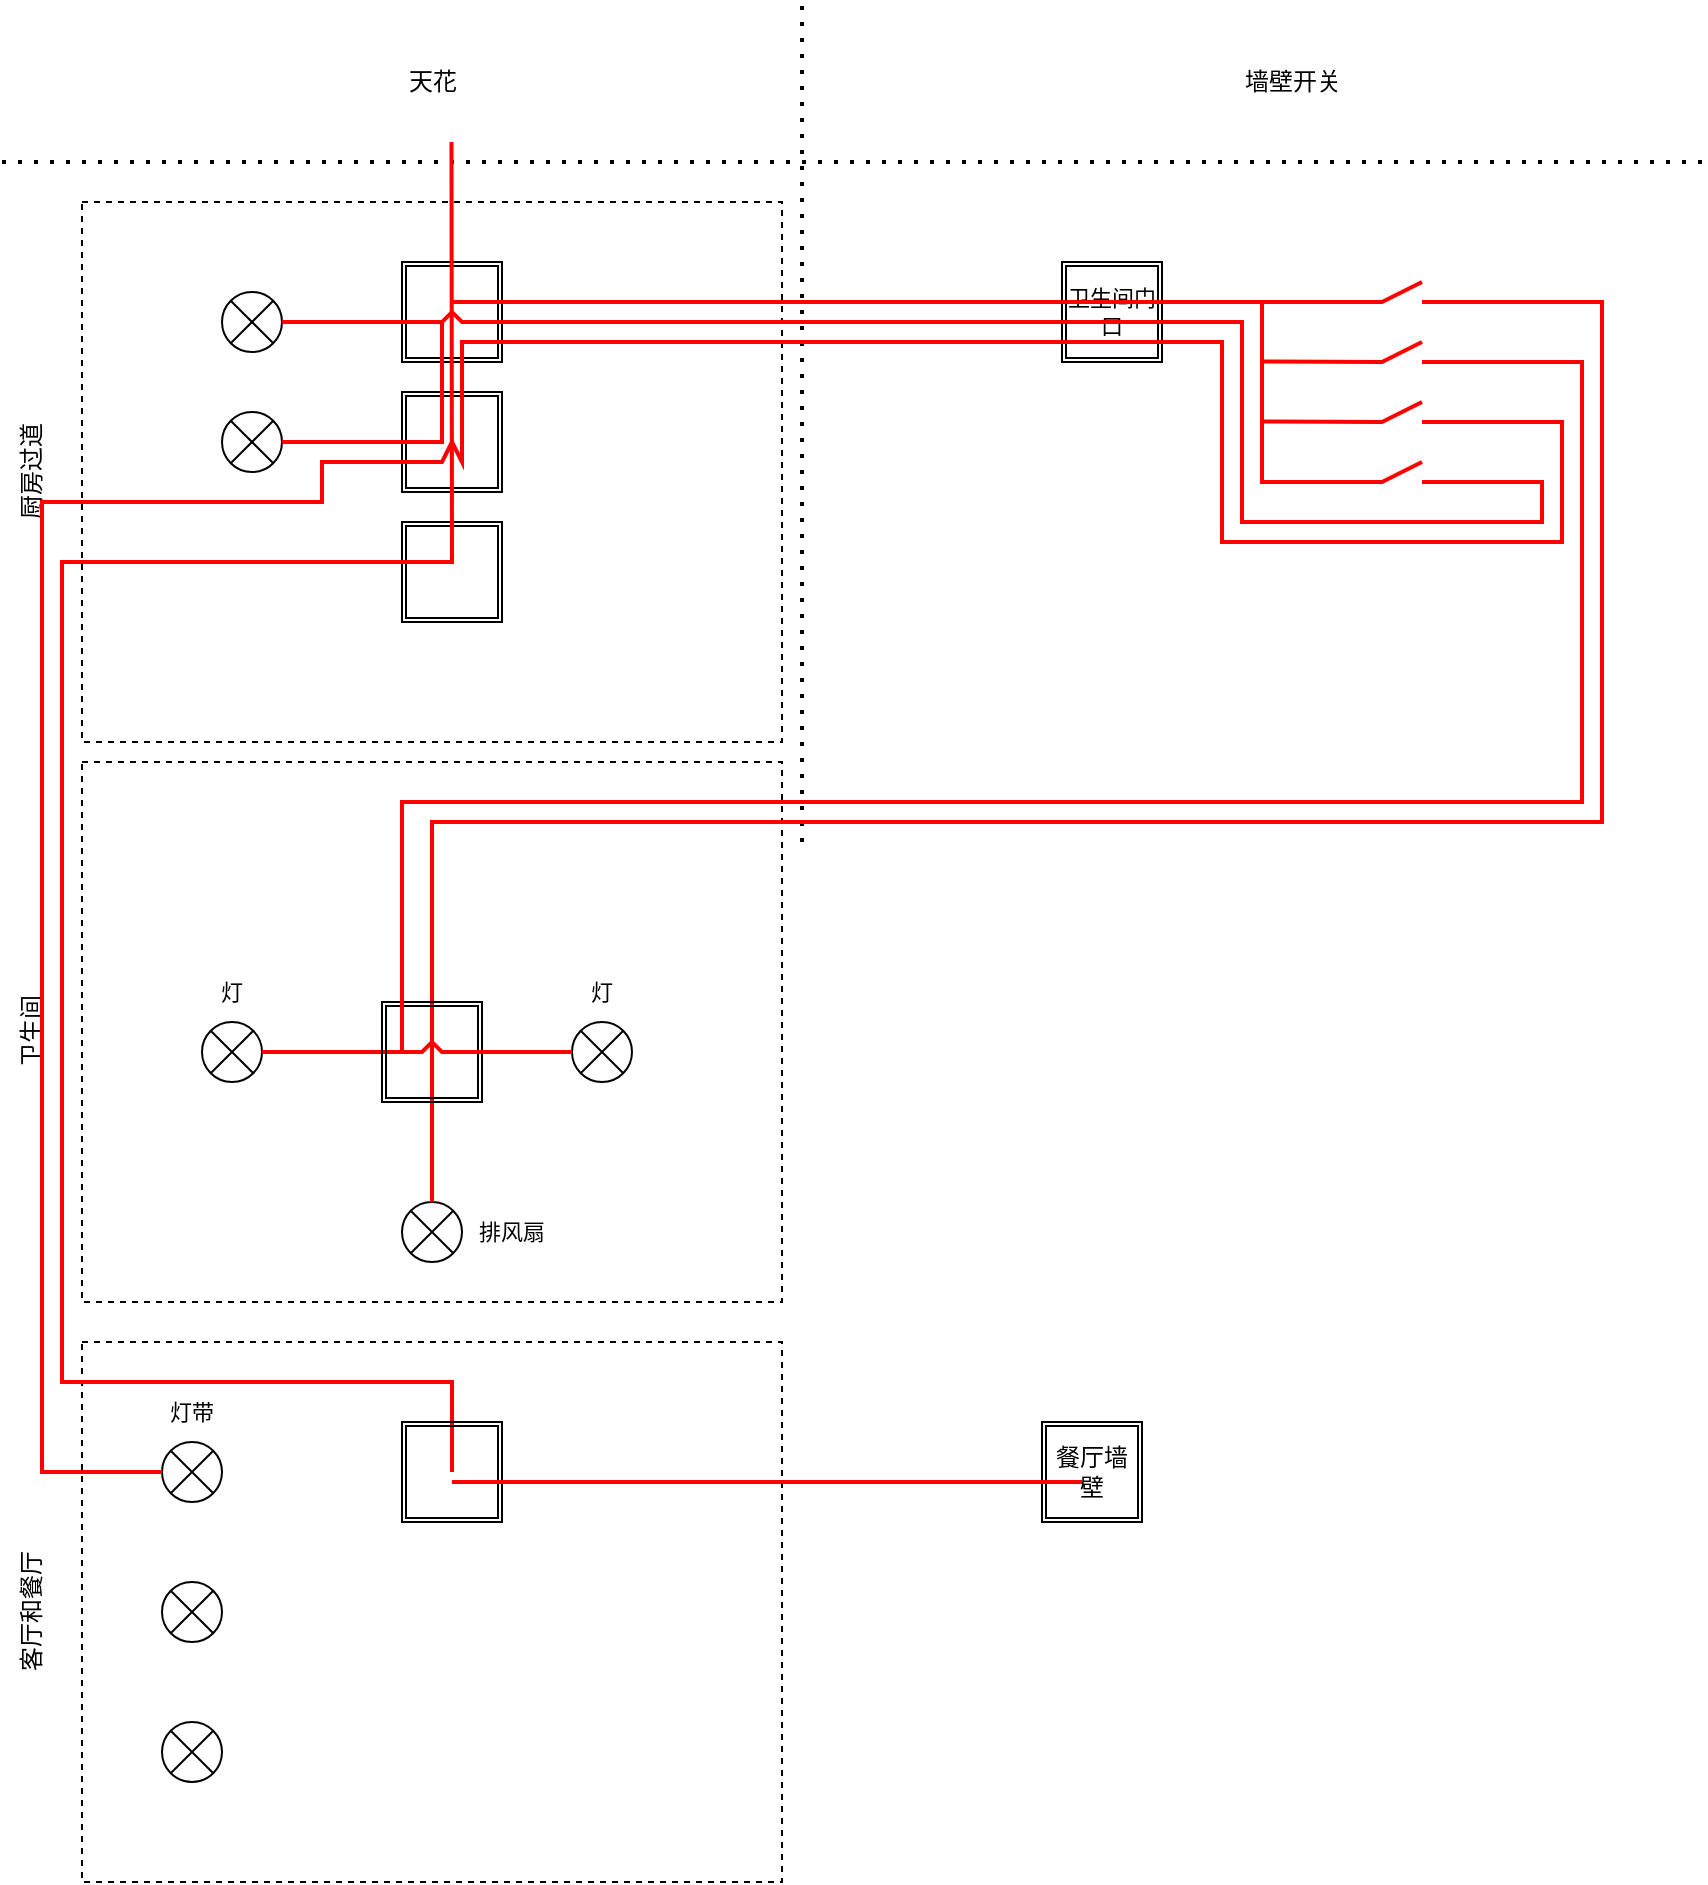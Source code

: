 <mxfile version="20.2.6" type="github">
  <diagram id="rTlfoWxQpPeoWhK9-V48" name="Page-1">
    <mxGraphModel dx="1742" dy="1717" grid="1" gridSize="10" guides="1" tooltips="1" connect="1" arrows="1" fold="1" page="1" pageScale="1" pageWidth="850" pageHeight="1100" math="0" shadow="0">
      <root>
        <mxCell id="0" />
        <mxCell id="1" parent="0" />
        <mxCell id="8kAA2Tu8r73QqAZFtogS-36" value="" style="verticalLabelPosition=bottom;verticalAlign=top;html=1;shape=mxgraph.basic.rect;fillColor2=none;strokeWidth=1;size=20;indent=5;fillColor=none;dashed=1;" parent="1" vertex="1">
          <mxGeometry x="40" y="670" width="350" height="270" as="geometry" />
        </mxCell>
        <mxCell id="8kAA2Tu8r73QqAZFtogS-14" value="" style="verticalLabelPosition=bottom;verticalAlign=top;html=1;shape=mxgraph.basic.rect;fillColor2=none;strokeWidth=1;size=20;indent=5;fillColor=none;dashed=1;" parent="1" vertex="1">
          <mxGeometry x="40" y="380" width="350" height="270" as="geometry" />
        </mxCell>
        <mxCell id="8kAA2Tu8r73QqAZFtogS-1" value="" style="endArrow=none;dashed=1;html=1;dashPattern=1 3;strokeWidth=2;rounded=0;" parent="1" edge="1">
          <mxGeometry width="50" height="50" relative="1" as="geometry">
            <mxPoint x="400" y="420" as="sourcePoint" />
            <mxPoint x="400" as="targetPoint" />
          </mxGeometry>
        </mxCell>
        <mxCell id="8kAA2Tu8r73QqAZFtogS-2" value="" style="endArrow=none;dashed=1;html=1;dashPattern=1 3;strokeWidth=2;rounded=0;" parent="1" edge="1">
          <mxGeometry width="50" height="50" relative="1" as="geometry">
            <mxPoint y="80" as="sourcePoint" />
            <mxPoint x="850" y="80" as="targetPoint" />
          </mxGeometry>
        </mxCell>
        <mxCell id="8kAA2Tu8r73QqAZFtogS-3" value="天花" style="text;html=1;align=center;verticalAlign=middle;resizable=0;points=[];autosize=1;strokeColor=none;fillColor=none;" parent="1" vertex="1">
          <mxGeometry x="190" y="25" width="50" height="30" as="geometry" />
        </mxCell>
        <mxCell id="8kAA2Tu8r73QqAZFtogS-4" value="墙壁开关" style="text;html=1;align=center;verticalAlign=middle;resizable=0;points=[];autosize=1;strokeColor=none;fillColor=none;" parent="1" vertex="1">
          <mxGeometry x="610" y="25" width="70" height="30" as="geometry" />
        </mxCell>
        <mxCell id="8kAA2Tu8r73QqAZFtogS-5" value="" style="verticalLabelPosition=bottom;verticalAlign=top;html=1;shape=mxgraph.basic.rect;fillColor2=none;strokeWidth=1;size=20;indent=5;fillColor=none;dashed=1;" parent="1" vertex="1">
          <mxGeometry x="40" y="100" width="350" height="270" as="geometry" />
        </mxCell>
        <mxCell id="8kAA2Tu8r73QqAZFtogS-6" value="厨房过道" style="text;html=1;align=center;verticalAlign=middle;resizable=0;points=[];autosize=1;strokeColor=none;fillColor=none;rotation=-90;" parent="1" vertex="1">
          <mxGeometry x="-20" y="220" width="70" height="30" as="geometry" />
        </mxCell>
        <mxCell id="8kAA2Tu8r73QqAZFtogS-7" value="" style="shape=sumEllipse;perimeter=ellipsePerimeter;whiteSpace=wrap;html=1;backgroundOutline=1;fillColor=none;" parent="1" vertex="1">
          <mxGeometry x="110" y="145" width="30" height="30" as="geometry" />
        </mxCell>
        <mxCell id="8kAA2Tu8r73QqAZFtogS-9" value="" style="shape=ext;double=1;whiteSpace=wrap;html=1;aspect=fixed;fillColor=none;flipV=1;" parent="1" vertex="1">
          <mxGeometry x="200" y="130" width="50" height="50" as="geometry" />
        </mxCell>
        <mxCell id="8kAA2Tu8r73QqAZFtogS-12" value="" style="shape=sumEllipse;perimeter=ellipsePerimeter;whiteSpace=wrap;html=1;backgroundOutline=1;fillColor=none;" parent="1" vertex="1">
          <mxGeometry x="110" y="205" width="30" height="30" as="geometry" />
        </mxCell>
        <mxCell id="8kAA2Tu8r73QqAZFtogS-13" value="" style="shape=sumEllipse;perimeter=ellipsePerimeter;whiteSpace=wrap;html=1;backgroundOutline=1;fillColor=none;" parent="1" vertex="1">
          <mxGeometry x="80" y="720" width="30" height="30" as="geometry" />
        </mxCell>
        <mxCell id="8kAA2Tu8r73QqAZFtogS-15" value="卫生间" style="text;html=1;align=center;verticalAlign=middle;resizable=0;points=[];autosize=1;strokeColor=none;fillColor=none;rotation=-90;" parent="1" vertex="1">
          <mxGeometry x="-15" y="500" width="60" height="30" as="geometry" />
        </mxCell>
        <mxCell id="8kAA2Tu8r73QqAZFtogS-17" value="" style="shape=sumEllipse;perimeter=ellipsePerimeter;whiteSpace=wrap;html=1;backgroundOutline=1;fillColor=none;" parent="1" vertex="1">
          <mxGeometry x="100" y="510" width="30" height="30" as="geometry" />
        </mxCell>
        <mxCell id="8kAA2Tu8r73QqAZFtogS-18" value="" style="shape=sumEllipse;perimeter=ellipsePerimeter;whiteSpace=wrap;html=1;backgroundOutline=1;fillColor=none;" parent="1" vertex="1">
          <mxGeometry x="200" y="600" width="30" height="30" as="geometry" />
        </mxCell>
        <mxCell id="8kAA2Tu8r73QqAZFtogS-19" value="&lt;font style=&quot;font-size: 11px;&quot;&gt;卫生间门口&lt;/font&gt;" style="shape=ext;double=1;whiteSpace=wrap;html=1;aspect=fixed;fillColor=none;flipV=1;fontSize=5;" parent="1" vertex="1">
          <mxGeometry x="530" y="130" width="50" height="50" as="geometry" />
        </mxCell>
        <mxCell id="8kAA2Tu8r73QqAZFtogS-20" value="" style="shape=ext;double=1;whiteSpace=wrap;html=1;aspect=fixed;fillColor=none;flipV=1;" parent="1" vertex="1">
          <mxGeometry x="200" y="195" width="50" height="50" as="geometry" />
        </mxCell>
        <mxCell id="8kAA2Tu8r73QqAZFtogS-21" value="" style="shape=ext;double=1;whiteSpace=wrap;html=1;aspect=fixed;fillColor=none;flipV=1;" parent="1" vertex="1">
          <mxGeometry x="200" y="260" width="50" height="50" as="geometry" />
        </mxCell>
        <mxCell id="8kAA2Tu8r73QqAZFtogS-23" value="" style="endArrow=none;html=1;rounded=0;fontSize=11;strokeColor=#FF0000;strokeWidth=2;" parent="1" edge="1">
          <mxGeometry width="50" height="50" relative="1" as="geometry">
            <mxPoint x="224.74" y="70" as="sourcePoint" />
            <mxPoint x="225" y="735" as="targetPoint" />
            <Array as="points">
              <mxPoint x="225" y="280" />
              <mxPoint x="30" y="280" />
              <mxPoint x="30" y="690" />
              <mxPoint x="225" y="690" />
            </Array>
          </mxGeometry>
        </mxCell>
        <mxCell id="8kAA2Tu8r73QqAZFtogS-24" value="" style="endArrow=none;html=1;rounded=0;fontSize=11;strokeColor=#FF0000;strokeWidth=2;" parent="1" edge="1">
          <mxGeometry x="40" y="100" width="50" height="50" relative="1" as="geometry">
            <mxPoint x="225" y="150" as="sourcePoint" />
            <mxPoint x="710" y="230" as="targetPoint" />
            <Array as="points">
              <mxPoint x="630" y="150" />
              <mxPoint x="630" y="240" />
              <mxPoint x="690" y="240" />
            </Array>
          </mxGeometry>
        </mxCell>
        <mxCell id="8kAA2Tu8r73QqAZFtogS-25" value="" style="endArrow=none;html=1;rounded=0;fontSize=11;strokeColor=#FF0000;strokeWidth=2;" parent="1" edge="1">
          <mxGeometry width="50" height="50" relative="1" as="geometry">
            <mxPoint x="630" y="150" as="sourcePoint" />
            <mxPoint x="710" y="140" as="targetPoint" />
            <Array as="points">
              <mxPoint x="690" y="150" />
            </Array>
          </mxGeometry>
        </mxCell>
        <mxCell id="8kAA2Tu8r73QqAZFtogS-26" value="" style="endArrow=none;html=1;rounded=0;fontSize=11;strokeColor=#FF0000;strokeWidth=2;" parent="1" edge="1">
          <mxGeometry width="50" height="50" relative="1" as="geometry">
            <mxPoint x="630" y="179.79" as="sourcePoint" />
            <mxPoint x="710" y="170" as="targetPoint" />
            <Array as="points">
              <mxPoint x="690" y="180" />
            </Array>
          </mxGeometry>
        </mxCell>
        <mxCell id="8kAA2Tu8r73QqAZFtogS-28" value="" style="shape=sumEllipse;perimeter=ellipsePerimeter;whiteSpace=wrap;html=1;backgroundOutline=1;fillColor=none;" parent="1" vertex="1">
          <mxGeometry x="285" y="510" width="30" height="30" as="geometry" />
        </mxCell>
        <mxCell id="8kAA2Tu8r73QqAZFtogS-31" value="" style="endArrow=none;html=1;rounded=0;fontSize=11;strokeColor=#FF0000;strokeWidth=2;exitX=1;exitY=0.5;exitDx=0;exitDy=0;entryX=0.2;entryY=0.5;entryDx=0;entryDy=0;entryPerimeter=0;" parent="1" source="8kAA2Tu8r73QqAZFtogS-17" target="8kAA2Tu8r73QqAZFtogS-37" edge="1">
          <mxGeometry width="50" height="50" relative="1" as="geometry">
            <mxPoint x="141" y="495" as="sourcePoint" />
            <mxPoint x="160" y="495" as="targetPoint" />
          </mxGeometry>
        </mxCell>
        <mxCell id="8kAA2Tu8r73QqAZFtogS-32" value="" style="endArrow=none;html=1;rounded=0;fontSize=11;strokeColor=#FF0000;strokeWidth=2;entryX=0.5;entryY=0;entryDx=0;entryDy=0;" parent="1" target="8kAA2Tu8r73QqAZFtogS-18" edge="1">
          <mxGeometry width="50" height="50" relative="1" as="geometry">
            <mxPoint x="710" y="150.0" as="sourcePoint" />
            <mxPoint x="179.0" y="495" as="targetPoint" />
            <Array as="points">
              <mxPoint x="800" y="150" />
              <mxPoint x="800" y="410" />
              <mxPoint x="215" y="410" />
              <mxPoint x="215" y="520" />
            </Array>
          </mxGeometry>
        </mxCell>
        <mxCell id="8kAA2Tu8r73QqAZFtogS-33" value="排风扇" style="text;html=1;strokeColor=none;fillColor=none;align=center;verticalAlign=middle;whiteSpace=wrap;rounded=0;dashed=1;fontSize=11;" parent="1" vertex="1">
          <mxGeometry x="225" y="600" width="60" height="30" as="geometry" />
        </mxCell>
        <mxCell id="8kAA2Tu8r73QqAZFtogS-34" value="" style="endArrow=none;html=1;fontSize=11;strokeColor=#FF0000;strokeWidth=2;exitX=1;exitY=0.5;exitDx=0;exitDy=0;rounded=0;" parent="1" source="8kAA2Tu8r73QqAZFtogS-12" edge="1">
          <mxGeometry width="50" height="50" relative="1" as="geometry">
            <mxPoint x="125" y="210" as="sourcePoint" />
            <mxPoint x="710" y="240" as="targetPoint" />
            <Array as="points">
              <mxPoint x="160" y="220" />
              <mxPoint x="220" y="220" />
              <mxPoint x="220" y="160" />
              <mxPoint x="225" y="155" />
              <mxPoint x="230" y="160" />
              <mxPoint x="620" y="160" />
              <mxPoint x="620" y="260" />
              <mxPoint x="770" y="260" />
              <mxPoint x="770" y="240" />
            </Array>
          </mxGeometry>
        </mxCell>
        <mxCell id="8kAA2Tu8r73QqAZFtogS-35" value="" style="endArrow=none;html=1;rounded=0;fontSize=11;strokeColor=#FF0000;strokeWidth=2;entryX=1;entryY=0.5;entryDx=0;entryDy=0;" parent="1" target="8kAA2Tu8r73QqAZFtogS-7" edge="1">
          <mxGeometry width="50" height="50" relative="1" as="geometry">
            <mxPoint x="220" y="160" as="sourcePoint" />
            <mxPoint x="125" y="210" as="targetPoint" />
            <Array as="points">
              <mxPoint x="150" y="160" />
            </Array>
          </mxGeometry>
        </mxCell>
        <mxCell id="8kAA2Tu8r73QqAZFtogS-37" value="" style="shape=ext;double=1;whiteSpace=wrap;html=1;aspect=fixed;fillColor=none;flipV=1;" parent="1" vertex="1">
          <mxGeometry x="190" y="500" width="50" height="50" as="geometry" />
        </mxCell>
        <mxCell id="8kAA2Tu8r73QqAZFtogS-27" value="" style="endArrow=none;html=1;rounded=0;fontSize=11;strokeColor=#FF0000;strokeWidth=2;entryX=0;entryY=0.5;entryDx=0;entryDy=0;" parent="1" target="8kAA2Tu8r73QqAZFtogS-28" edge="1">
          <mxGeometry width="50" height="50" relative="1" as="geometry">
            <mxPoint x="710" y="180" as="sourcePoint" />
            <mxPoint x="770" y="150" as="targetPoint" />
            <Array as="points">
              <mxPoint x="790" y="180" />
              <mxPoint x="790" y="400" />
              <mxPoint x="200" y="400" />
              <mxPoint x="200" y="525" />
              <mxPoint x="210" y="525" />
              <mxPoint x="215" y="520" />
              <mxPoint x="220" y="525" />
            </Array>
          </mxGeometry>
        </mxCell>
        <mxCell id="8kAA2Tu8r73QqAZFtogS-38" value="灯" style="text;html=1;strokeColor=none;fillColor=none;align=center;verticalAlign=middle;whiteSpace=wrap;rounded=0;dashed=1;fontSize=11;" parent="1" vertex="1">
          <mxGeometry x="270" y="480" width="60" height="30" as="geometry" />
        </mxCell>
        <mxCell id="8kAA2Tu8r73QqAZFtogS-39" value="灯" style="text;html=1;strokeColor=none;fillColor=none;align=center;verticalAlign=middle;whiteSpace=wrap;rounded=0;dashed=1;fontSize=11;" parent="1" vertex="1">
          <mxGeometry x="85" y="480" width="60" height="30" as="geometry" />
        </mxCell>
        <mxCell id="8kAA2Tu8r73QqAZFtogS-40" value="" style="shape=ext;double=1;whiteSpace=wrap;html=1;aspect=fixed;fillColor=none;flipV=1;" parent="1" vertex="1">
          <mxGeometry x="200" y="710" width="50" height="50" as="geometry" />
        </mxCell>
        <mxCell id="8kAA2Tu8r73QqAZFtogS-41" value="餐厅墙壁" style="shape=ext;double=1;whiteSpace=wrap;html=1;aspect=fixed;fillColor=none;flipV=1;" parent="1" vertex="1">
          <mxGeometry x="520" y="710" width="50" height="50" as="geometry" />
        </mxCell>
        <mxCell id="8kAA2Tu8r73QqAZFtogS-42" value="客厅和餐厅" style="text;html=1;align=center;verticalAlign=middle;resizable=0;points=[];autosize=1;strokeColor=none;fillColor=none;rotation=-90;" parent="1" vertex="1">
          <mxGeometry x="-25" y="790" width="80" height="30" as="geometry" />
        </mxCell>
        <mxCell id="8kAA2Tu8r73QqAZFtogS-43" value="" style="shape=sumEllipse;perimeter=ellipsePerimeter;whiteSpace=wrap;html=1;backgroundOutline=1;fillColor=none;" parent="1" vertex="1">
          <mxGeometry x="80" y="790" width="30" height="30" as="geometry" />
        </mxCell>
        <mxCell id="8kAA2Tu8r73QqAZFtogS-44" value="" style="shape=sumEllipse;perimeter=ellipsePerimeter;whiteSpace=wrap;html=1;backgroundOutline=1;fillColor=none;" parent="1" vertex="1">
          <mxGeometry x="80" y="860" width="30" height="30" as="geometry" />
        </mxCell>
        <mxCell id="8kAA2Tu8r73QqAZFtogS-45" value="灯带" style="text;html=1;strokeColor=none;fillColor=none;align=center;verticalAlign=middle;whiteSpace=wrap;rounded=0;dashed=1;fontSize=11;" parent="1" vertex="1">
          <mxGeometry x="65" y="690" width="60" height="30" as="geometry" />
        </mxCell>
        <mxCell id="8kAA2Tu8r73QqAZFtogS-46" value="" style="endArrow=none;html=1;rounded=0;fontSize=11;strokeColor=#FF0000;strokeWidth=2;" parent="1" edge="1">
          <mxGeometry width="50" height="50" relative="1" as="geometry">
            <mxPoint x="630" y="209.79" as="sourcePoint" />
            <mxPoint x="710" y="200.0" as="targetPoint" />
            <Array as="points">
              <mxPoint x="690" y="210" />
            </Array>
          </mxGeometry>
        </mxCell>
        <mxCell id="8kAA2Tu8r73QqAZFtogS-47" value="" style="endArrow=none;html=1;fontSize=11;strokeColor=#FF0000;strokeWidth=2;rounded=0;exitX=0;exitY=0.5;exitDx=0;exitDy=0;" parent="1" source="8kAA2Tu8r73QqAZFtogS-13" edge="1">
          <mxGeometry width="50" height="50" relative="1" as="geometry">
            <mxPoint x="149" y="291" as="sourcePoint" />
            <mxPoint x="710" y="210.0" as="targetPoint" />
            <Array as="points">
              <mxPoint x="20" y="735" />
              <mxPoint x="20" y="250" />
              <mxPoint x="160" y="250" />
              <mxPoint x="160" y="230" />
              <mxPoint x="220" y="230" />
              <mxPoint x="225" y="220" />
              <mxPoint x="230" y="230" />
              <mxPoint x="230" y="170" />
              <mxPoint x="610" y="170" />
              <mxPoint x="610" y="270" />
              <mxPoint x="780" y="270" />
              <mxPoint x="780" y="210" />
            </Array>
          </mxGeometry>
        </mxCell>
        <mxCell id="QKXDZg0Tb2FNrH2F4QJh-5" value="" style="endArrow=none;html=1;rounded=0;entryX=0.4;entryY=0.4;entryDx=0;entryDy=0;entryPerimeter=0;strokeColor=#FF0000;strokeWidth=2;" edge="1" parent="1" target="8kAA2Tu8r73QqAZFtogS-41">
          <mxGeometry width="50" height="50" relative="1" as="geometry">
            <mxPoint x="225" y="740" as="sourcePoint" />
            <mxPoint x="275" y="690" as="targetPoint" />
          </mxGeometry>
        </mxCell>
      </root>
    </mxGraphModel>
  </diagram>
</mxfile>
